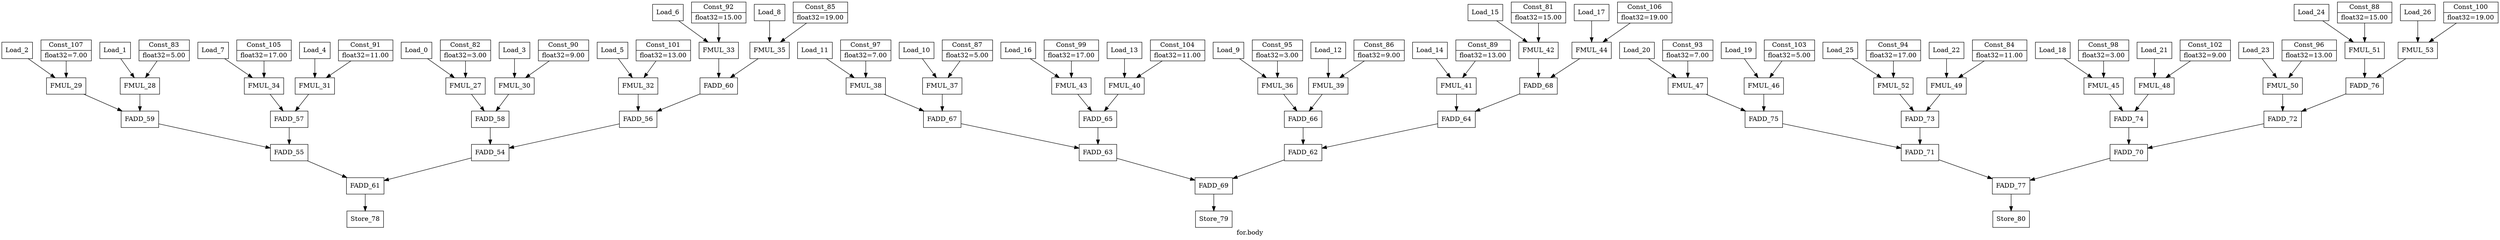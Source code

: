 strict digraph "for.body" {
label="for.body";
Load_0 [label="{Load_0}", opcode=input, shape=record];
Load_1 [label="{Load_1}", opcode=input, shape=record];
Load_2 [label="{Load_2}", opcode=input, shape=record];
Load_3 [label="{Load_3}", opcode=input, shape=record];
Load_4 [label="{Load_4}", opcode=input, shape=record];
Load_5 [label="{Load_5}", opcode=input, shape=record];
Load_6 [label="{Load_6}", opcode=input, shape=record];
Load_7 [label="{Load_7}", opcode=input, shape=record];
Load_8 [label="{Load_8}", opcode=input, shape=record];
Load_9 [label="{Load_9}", opcode=input, shape=record];
Load_10 [label="{Load_10}", opcode=input, shape=record];
Load_11 [label="{Load_11}", opcode=input, shape=record];
Load_12 [label="{Load_12}", opcode=input, shape=record];
Load_13 [label="{Load_13}", opcode=input, shape=record];
Load_14 [label="{Load_14}", opcode=input, shape=record];
Load_15 [label="{Load_15}", opcode=input, shape=record];
Load_16 [label="{Load_16}", opcode=input, shape=record];
Load_17 [label="{Load_17}", opcode=input, shape=record];
Load_18 [label="{Load_18}", opcode=input, shape=record];
Load_19 [label="{Load_19}", opcode=input, shape=record];
Load_20 [label="{Load_20}", opcode=input, shape=record];
Load_21 [label="{Load_21}", opcode=input, shape=record];
Load_22 [label="{Load_22}", opcode=input, shape=record];
Load_23 [label="{Load_23}", opcode=input, shape=record];
Load_24 [label="{Load_24}", opcode=input, shape=record];
Load_25 [label="{Load_25}", opcode=input, shape=record];
Load_26 [label="{Load_26}", opcode=input, shape=record];
FMUL_27 [label="{FMUL_27}", opcode=FMUL, shape=record, type=op];
FMUL_28 [label="{FMUL_28}", opcode=FMUL, shape=record, type=op];
FMUL_29 [label="{FMUL_29}", opcode=FMUL, shape=record, type=op];
FMUL_30 [label="{FMUL_30}", opcode=FMUL, shape=record, type=op];
FMUL_31 [label="{FMUL_31}", opcode=FMUL, shape=record, type=op];
FMUL_32 [label="{FMUL_32}", opcode=FMUL, shape=record, type=op];
FMUL_33 [label="{FMUL_33}", opcode=FMUL, shape=record, type=op];
FMUL_34 [label="{FMUL_34}", opcode=FMUL, shape=record, type=op];
FMUL_35 [label="{FMUL_35}", opcode=FMUL, shape=record, type=op];
FMUL_36 [label="{FMUL_36}", opcode=FMUL, shape=record, type=op];
FMUL_37 [label="{FMUL_37}", opcode=FMUL, shape=record, type=op];
FMUL_38 [label="{FMUL_38}", opcode=FMUL, shape=record, type=op];
FMUL_39 [label="{FMUL_39}", opcode=FMUL, shape=record, type=op];
FMUL_40 [label="{FMUL_40}", opcode=FMUL, shape=record, type=op];
FMUL_41 [label="{FMUL_41}", opcode=FMUL, shape=record, type=op];
FMUL_42 [label="{FMUL_42}", opcode=FMUL, shape=record, type=op];
FMUL_43 [label="{FMUL_43}", opcode=FMUL, shape=record, type=op];
FMUL_44 [label="{FMUL_44}", opcode=FMUL, shape=record, type=op];
FMUL_45 [label="{FMUL_45}", opcode=FMUL, shape=record, type=op];
FMUL_46 [label="{FMUL_46}", opcode=FMUL, shape=record, type=op];
FMUL_47 [label="{FMUL_47}", opcode=FMUL, shape=record, type=op];
FMUL_48 [label="{FMUL_48}", opcode=FMUL, shape=record, type=op];
FMUL_49 [label="{FMUL_49}", opcode=FMUL, shape=record, type=op];
FMUL_50 [label="{FMUL_50}", opcode=FMUL, shape=record, type=op];
FMUL_51 [label="{FMUL_51}", opcode=FMUL, shape=record, type=op];
FMUL_52 [label="{FMUL_52}", opcode=FMUL, shape=record, type=op];
FMUL_53 [label="{FMUL_53}", opcode=FMUL, shape=record, type=op];
FADD_61 [label="{FADD_61}", opcode=FADD, shape=record, type=op];
FADD_69 [label="{FADD_69}", opcode=FADD, shape=record, type=op];
FADD_77 [label="{FADD_77}", opcode=FADD, shape=record, type=op];
Store_78 [label="{Store_78}", opcode=output, shape=record];
Store_79 [label="{Store_79}", opcode=output, shape=record];
Store_80 [label="{Store_80}", opcode=output, shape=record];
Const_81 [constVal="1", float32="15.00", label="{Const_81|float32=15.00}", opcode=const, shape=record];
Const_82 [constVal="1", float32="3.00", label="{Const_82|float32=3.00}", opcode=const, shape=record];
Const_83 [constVal="1", float32="5.00", label="{Const_83|float32=5.00}", opcode=const, shape=record];
Const_84 [constVal="1", float32="11.00", label="{Const_84|float32=11.00}", opcode=const, shape=record];
Const_85 [constVal="1", float32="19.00", label="{Const_85|float32=19.00}", opcode=const, shape=record];
Const_86 [constVal="1", float32="9.00", label="{Const_86|float32=9.00}", opcode=const, shape=record];
Const_87 [constVal="1", float32="5.00", label="{Const_87|float32=5.00}", opcode=const, shape=record];
Const_88 [constVal="1", float32="15.00", label="{Const_88|float32=15.00}", opcode=const, shape=record];
Const_89 [constVal="1", float32="13.00", label="{Const_89|float32=13.00}", opcode=const, shape=record];
Const_90 [constVal="1", float32="9.00", label="{Const_90|float32=9.00}", opcode=const, shape=record];
Const_91 [constVal="1", float32="11.00", label="{Const_91|float32=11.00}", opcode=const, shape=record];
Const_92 [constVal="1", float32="15.00", label="{Const_92|float32=15.00}", opcode=const, shape=record];
Const_93 [constVal="1", float32="7.00", label="{Const_93|float32=7.00}", opcode=const, shape=record];
Const_94 [constVal="1", float32="17.00", label="{Const_94|float32=17.00}", opcode=const, shape=record];
Const_95 [constVal="1", float32="3.00", label="{Const_95|float32=3.00}", opcode=const, shape=record];
Const_96 [constVal="1", float32="13.00", label="{Const_96|float32=13.00}", opcode=const, shape=record];
Const_97 [constVal="1", float32="7.00", label="{Const_97|float32=7.00}", opcode=const, shape=record];
Const_98 [constVal="1", float32="3.00", label="{Const_98|float32=3.00}", opcode=const, shape=record];
Const_99 [constVal="1", float32="17.00", label="{Const_99|float32=17.00}", opcode=const, shape=record];
Const_100 [constVal="1", float32="19.00", label="{Const_100|float32=19.00}", opcode=const, shape=record];
Const_101 [constVal="1", float32="13.00", label="{Const_101|float32=13.00}", opcode=const, shape=record];
Const_102 [constVal="1", float32="9.00", label="{Const_102|float32=9.00}", opcode=const, shape=record];
Const_103 [constVal="1", float32="5.00", label="{Const_103|float32=5.00}", opcode=const, shape=record];
Const_104 [constVal="1", float32="11.00", label="{Const_104|float32=11.00}", opcode=const, shape=record];
Const_105 [constVal="1", float32="17.00", label="{Const_105|float32=17.00}", opcode=const, shape=record];
Const_106 [constVal="1", float32="19.00", label="{Const_106|float32=19.00}", opcode=const, shape=record];
Const_107 [constVal="1", float32="7.00", label="{Const_107|float32=7.00}", opcode=const, shape=record];
FADD_60 [label="{FADD_60}", opcode=FADD, shape=record, type=op];
FADD_59 [label="{FADD_59}", opcode=FADD, shape=record, type=op];
FADD_58 [label="{FADD_58}", opcode=FADD, shape=record, type=op];
FADD_57 [label="{FADD_57}", opcode=FADD, shape=record, type=op];
FADD_56 [label="{FADD_56}", opcode=FADD, shape=record, type=op];
FADD_55 [label="{FADD_55}", opcode=FADD, shape=record, type=op];
FADD_54 [label="{FADD_54}", opcode=FADD, shape=record, type=op];
FADD_68 [label="{FADD_68}", opcode=FADD, shape=record, type=op];
FADD_67 [label="{FADD_67}", opcode=FADD, shape=record, type=op];
FADD_66 [label="{FADD_66}", opcode=FADD, shape=record, type=op];
FADD_65 [label="{FADD_65}", opcode=FADD, shape=record, type=op];
FADD_64 [label="{FADD_64}", opcode=FADD, shape=record, type=op];
FADD_63 [label="{FADD_63}", opcode=FADD, shape=record, type=op];
FADD_62 [label="{FADD_62}", opcode=FADD, shape=record, type=op];
FADD_76 [label="{FADD_76}", opcode=FADD, shape=record, type=op];
FADD_75 [label="{FADD_75}", opcode=FADD, shape=record, type=op];
FADD_74 [label="{FADD_74}", opcode=FADD, shape=record, type=op];
FADD_73 [label="{FADD_73}", opcode=FADD, shape=record, type=op];
FADD_72 [label="{FADD_72}", opcode=FADD, shape=record, type=op];
FADD_71 [label="{FADD_71}", opcode=FADD, shape=record, type=op];
FADD_70 [label="{FADD_70}", opcode=FADD, shape=record, type=op];
Load_0 -> FMUL_27  [driver=outPinA, load=inPinB];
Load_1 -> FMUL_28  [driver=outPinA, load=inPinB];
Load_2 -> FMUL_29  [driver=outPinA, load=inPinB];
Load_3 -> FMUL_30  [driver=outPinA, load=inPinB];
Load_4 -> FMUL_31  [driver=outPinA, load=inPinB];
Load_5 -> FMUL_32  [driver=outPinA, load=inPinB];
Load_6 -> FMUL_33  [driver=outPinA, load=inPinB];
Load_7 -> FMUL_34  [driver=outPinA, load=inPinB];
Load_8 -> FMUL_35  [driver=outPinA, load=inPinB];
Load_9 -> FMUL_36  [driver=outPinA, load=inPinB];
Load_10 -> FMUL_37  [driver=outPinA, load=inPinB];
Load_11 -> FMUL_38  [driver=outPinA, load=inPinB];
Load_12 -> FMUL_39  [driver=outPinA, load=inPinB];
Load_13 -> FMUL_40  [driver=outPinA, load=inPinB];
Load_14 -> FMUL_41  [driver=outPinA, load=inPinB];
Load_15 -> FMUL_42  [driver=outPinA, load=inPinB];
Load_16 -> FMUL_43  [driver=outPinA, load=inPinB];
Load_17 -> FMUL_44  [driver=outPinA, load=inPinB];
Load_18 -> FMUL_45  [driver=outPinA, load=inPinB];
Load_19 -> FMUL_46  [driver=outPinA, load=inPinB];
Load_20 -> FMUL_47  [driver=outPinA, load=inPinB];
Load_21 -> FMUL_48  [driver=outPinA, load=inPinB];
Load_22 -> FMUL_49  [driver=outPinA, load=inPinB];
Load_23 -> FMUL_50  [driver=outPinA, load=inPinB];
Load_24 -> FMUL_51  [driver=outPinA, load=inPinB];
Load_25 -> FMUL_52  [driver=outPinA, load=inPinB];
Load_26 -> FMUL_53  [driver=outPinA, load=inPinB];
FMUL_27 -> FADD_58  [driver=outPinA, load=inPinB];
FMUL_28 -> FADD_59  [driver=outPinA, load=inPinB];
FMUL_29 -> FADD_59  [driver=outPinA, load=inPinA];
FMUL_30 -> FADD_58  [driver=outPinA, load=inPinA];
FMUL_31 -> FADD_57  [driver=outPinA, load=inPinB];
FMUL_32 -> FADD_56  [driver=outPinA, load=inPinB];
FMUL_33 -> FADD_60  [driver=outPinA, load=inPinB];
FMUL_34 -> FADD_57  [driver=outPinA, load=inPinA];
FMUL_35 -> FADD_60  [driver=outPinA, load=inPinA];
FMUL_36 -> FADD_66  [driver=outPinA, load=inPinB];
FMUL_37 -> FADD_67  [driver=outPinA, load=inPinB];
FMUL_38 -> FADD_67  [driver=outPinA, load=inPinA];
FMUL_39 -> FADD_66  [driver=outPinA, load=inPinA];
FMUL_40 -> FADD_65  [driver=outPinA, load=inPinB];
FMUL_41 -> FADD_64  [driver=outPinA, load=inPinB];
FMUL_42 -> FADD_68  [driver=outPinA, load=inPinB];
FMUL_43 -> FADD_65  [driver=outPinA, load=inPinA];
FMUL_44 -> FADD_68  [driver=outPinA, load=inPinA];
FMUL_45 -> FADD_74  [driver=outPinA, load=inPinB];
FMUL_46 -> FADD_75  [driver=outPinA, load=inPinB];
FMUL_47 -> FADD_75  [driver=outPinA, load=inPinA];
FMUL_48 -> FADD_74  [driver=outPinA, load=inPinA];
FMUL_49 -> FADD_73  [driver=outPinA, load=inPinB];
FMUL_50 -> FADD_72  [driver=outPinA, load=inPinB];
FMUL_51 -> FADD_76  [driver=outPinA, load=inPinB];
FMUL_52 -> FADD_73  [driver=outPinA, load=inPinA];
FMUL_53 -> FADD_76  [driver=outPinA, load=inPinA];
FADD_61 -> Store_78  [driver=outPinA, load=inPinA];
FADD_69 -> Store_79  [driver=outPinA, load=inPinA];
FADD_77 -> Store_80  [driver=outPinA, load=inPinA];
Const_81 -> FMUL_42  [driver=outPinA, load=inPinA];
Const_82 -> FMUL_27  [driver=outPinA, load=inPinA];
Const_83 -> FMUL_28  [driver=outPinA, load=inPinA];
Const_84 -> FMUL_49  [driver=outPinA, load=inPinA];
Const_85 -> FMUL_35  [driver=outPinA, load=inPinA];
Const_86 -> FMUL_39  [driver=outPinA, load=inPinA];
Const_87 -> FMUL_37  [driver=outPinA, load=inPinA];
Const_88 -> FMUL_51  [driver=outPinA, load=inPinA];
Const_89 -> FMUL_41  [driver=outPinA, load=inPinA];
Const_90 -> FMUL_30  [driver=outPinA, load=inPinA];
Const_91 -> FMUL_31  [driver=outPinA, load=inPinA];
Const_92 -> FMUL_33  [driver=outPinA, load=inPinA];
Const_93 -> FMUL_47  [driver=outPinA, load=inPinA];
Const_94 -> FMUL_52  [driver=outPinA, load=inPinA];
Const_95 -> FMUL_36  [driver=outPinA, load=inPinA];
Const_96 -> FMUL_50  [driver=outPinA, load=inPinA];
Const_97 -> FMUL_38  [driver=outPinA, load=inPinA];
Const_98 -> FMUL_45  [driver=outPinA, load=inPinA];
Const_99 -> FMUL_43  [driver=outPinA, load=inPinA];
Const_100 -> FMUL_53  [driver=outPinA, load=inPinA];
Const_101 -> FMUL_32  [driver=outPinA, load=inPinA];
Const_102 -> FMUL_48  [driver=outPinA, load=inPinA];
Const_103 -> FMUL_46  [driver=outPinA, load=inPinA];
Const_104 -> FMUL_40  [driver=outPinA, load=inPinA];
Const_105 -> FMUL_34  [driver=outPinA, load=inPinA];
Const_106 -> FMUL_44  [driver=outPinA, load=inPinA];
Const_107 -> FMUL_29  [driver=outPinA, load=inPinA];
FADD_60 -> FADD_56  [driver=outPinA, load=inPinA];
FADD_59 -> FADD_55  [driver=outPinA, load=inPinB];
FADD_58 -> FADD_54  [driver=outPinA, load=inPinB];
FADD_57 -> FADD_55  [driver=outPinA, load=inPinA];
FADD_56 -> FADD_54  [driver=outPinA, load=inPinA];
FADD_55 -> FADD_61  [driver=outPinA, load=inPinB];
FADD_54 -> FADD_61  [driver=outPinA, load=inPinA];
FADD_68 -> FADD_64  [driver=outPinA, load=inPinA];
FADD_67 -> FADD_63  [driver=outPinA, load=inPinB];
FADD_66 -> FADD_62  [driver=outPinA, load=inPinB];
FADD_65 -> FADD_63  [driver=outPinA, load=inPinA];
FADD_64 -> FADD_62  [driver=outPinA, load=inPinA];
FADD_63 -> FADD_69  [driver=outPinA, load=inPinB];
FADD_62 -> FADD_69  [driver=outPinA, load=inPinA];
FADD_76 -> FADD_72  [driver=outPinA, load=inPinA];
FADD_75 -> FADD_71  [driver=outPinA, load=inPinB];
FADD_74 -> FADD_70  [driver=outPinA, load=inPinB];
FADD_73 -> FADD_71  [driver=outPinA, load=inPinA];
FADD_72 -> FADD_70  [driver=outPinA, load=inPinA];
FADD_71 -> FADD_77  [driver=outPinA, load=inPinB];
FADD_70 -> FADD_77  [driver=outPinA, load=inPinA];
}
